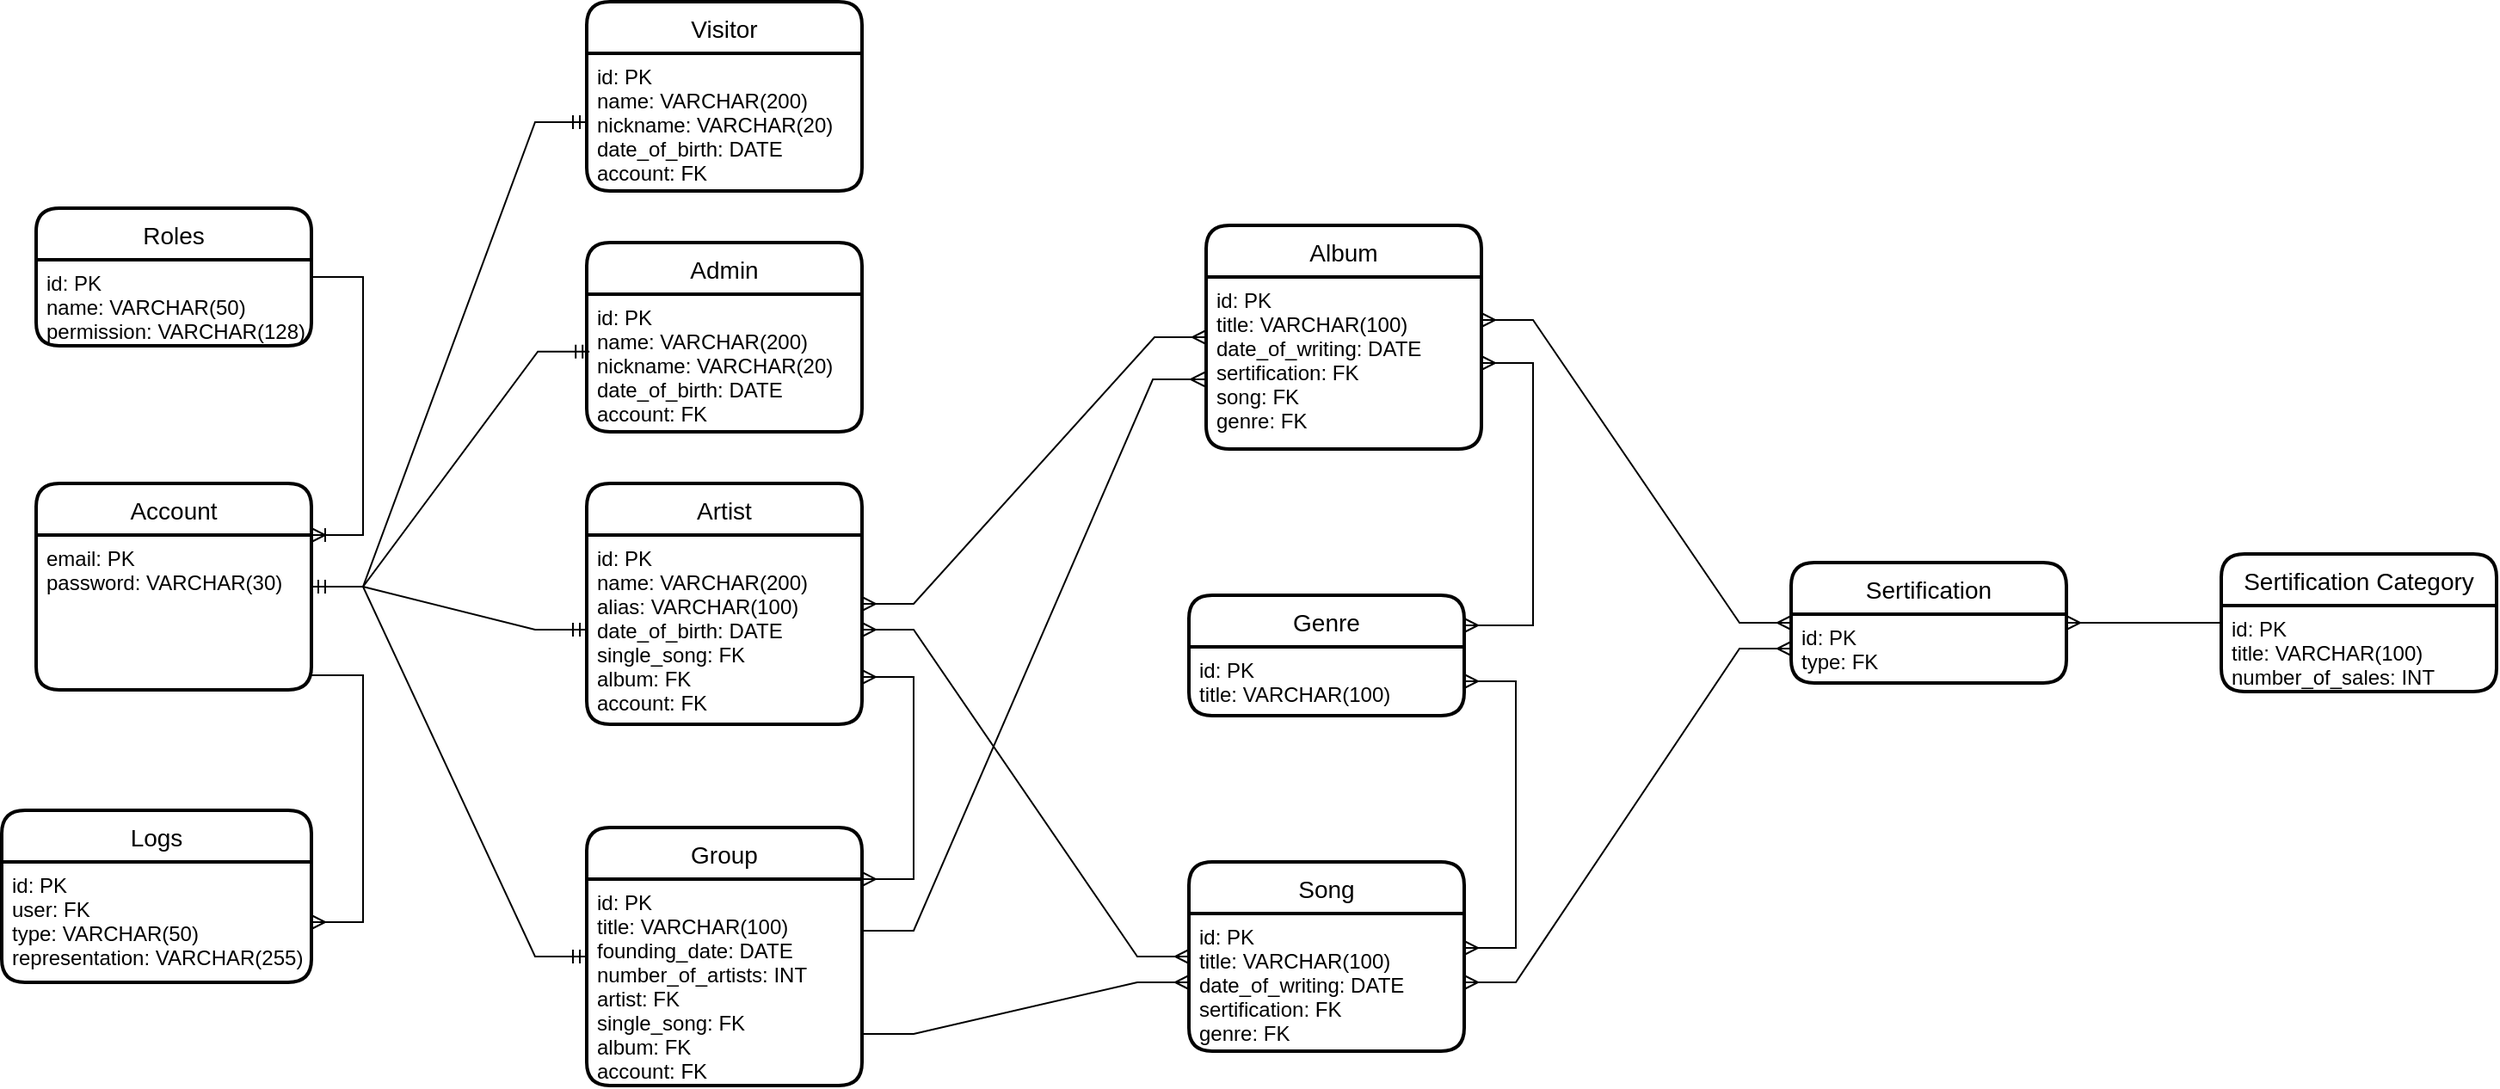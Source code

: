 <mxfile version="20.3.6" type="device"><diagram id="lkT-jLkn8iS852XHOxWu" name="Page-1"><mxGraphModel dx="1038" dy="521" grid="1" gridSize="10" guides="1" tooltips="1" connect="1" arrows="1" fold="1" page="1" pageScale="1" pageWidth="827" pageHeight="1169" math="0" shadow="0"><root><mxCell id="0"/><mxCell id="1" parent="0"/><mxCell id="qczdQBYmFy7qyf5s0aKM-1" value="Visitor" style="swimlane;childLayout=stackLayout;horizontal=1;startSize=30;horizontalStack=0;rounded=1;fontSize=14;fontStyle=0;strokeWidth=2;resizeParent=0;resizeLast=1;shadow=0;dashed=0;align=center;" parent="1" vertex="1"><mxGeometry x="850" y="240" width="160" height="110" as="geometry"/></mxCell><mxCell id="qczdQBYmFy7qyf5s0aKM-2" value="id: PK&#10;name: VARCHAR(200)&#10;nickname: VARCHAR(20)&#10;date_of_birth: DATE&#10;account: FK" style="align=left;strokeColor=none;fillColor=none;spacingLeft=4;fontSize=12;verticalAlign=top;resizable=0;rotatable=0;part=1;" parent="qczdQBYmFy7qyf5s0aKM-1" vertex="1"><mxGeometry y="30" width="160" height="80" as="geometry"/></mxCell><mxCell id="qczdQBYmFy7qyf5s0aKM-7" value="Artist" style="swimlane;childLayout=stackLayout;horizontal=1;startSize=30;horizontalStack=0;rounded=1;fontSize=14;fontStyle=0;strokeWidth=2;resizeParent=0;resizeLast=1;shadow=0;dashed=0;align=center;" parent="1" vertex="1"><mxGeometry x="850" y="520" width="160" height="140" as="geometry"/></mxCell><mxCell id="qczdQBYmFy7qyf5s0aKM-8" value="id: PK&#10;name: VARCHAR(200)&#10;alias: VARCHAR(100)&#10;date_of_birth: DATE&#10;single_song: FK&#10;album: FK&#10;account: FK" style="align=left;strokeColor=none;fillColor=none;spacingLeft=4;fontSize=12;verticalAlign=top;resizable=0;rotatable=0;part=1;" parent="qczdQBYmFy7qyf5s0aKM-7" vertex="1"><mxGeometry y="30" width="160" height="110" as="geometry"/></mxCell><mxCell id="qczdQBYmFy7qyf5s0aKM-9" value="Group" style="swimlane;childLayout=stackLayout;horizontal=1;startSize=30;horizontalStack=0;rounded=1;fontSize=14;fontStyle=0;strokeWidth=2;resizeParent=0;resizeLast=1;shadow=0;dashed=0;align=center;" parent="1" vertex="1"><mxGeometry x="850" y="720" width="160" height="150" as="geometry"/></mxCell><mxCell id="qczdQBYmFy7qyf5s0aKM-10" value="id: PK&#10;title: VARCHAR(100)&#10;founding_date: DATE&#10;number_of_artists: INT&#10;artist: FK&#10;single_song: FK&#10;album: FK&#10;account: FK&#10;" style="align=left;strokeColor=none;fillColor=none;spacingLeft=4;fontSize=12;verticalAlign=top;resizable=0;rotatable=0;part=1;" parent="qczdQBYmFy7qyf5s0aKM-9" vertex="1"><mxGeometry y="30" width="160" height="120" as="geometry"/></mxCell><mxCell id="qczdQBYmFy7qyf5s0aKM-11" value="Admin" style="swimlane;childLayout=stackLayout;horizontal=1;startSize=30;horizontalStack=0;rounded=1;fontSize=14;fontStyle=0;strokeWidth=2;resizeParent=0;resizeLast=1;shadow=0;dashed=0;align=center;" parent="1" vertex="1"><mxGeometry x="850" y="380" width="160" height="110" as="geometry"/></mxCell><mxCell id="qczdQBYmFy7qyf5s0aKM-12" value="id: PK&#10;name: VARCHAR(200)&#10;nickname: VARCHAR(20)&#10;date_of_birth: DATE&#10;account: FK&#10;" style="align=left;strokeColor=none;fillColor=none;spacingLeft=4;fontSize=12;verticalAlign=top;resizable=0;rotatable=0;part=1;" parent="qczdQBYmFy7qyf5s0aKM-11" vertex="1"><mxGeometry y="30" width="160" height="80" as="geometry"/></mxCell><mxCell id="qczdQBYmFy7qyf5s0aKM-13" value="Album" style="swimlane;childLayout=stackLayout;horizontal=1;startSize=30;horizontalStack=0;rounded=1;fontSize=14;fontStyle=0;strokeWidth=2;resizeParent=0;resizeLast=1;shadow=0;dashed=0;align=center;" parent="1" vertex="1"><mxGeometry x="1210" y="370" width="160" height="130" as="geometry"/></mxCell><mxCell id="qczdQBYmFy7qyf5s0aKM-14" value="id: PK&#10;title: VARCHAR(100)&#10;date_of_writing: DATE&#10;sertification: FK&#10;song: FK&#10;genre: FK" style="align=left;strokeColor=none;fillColor=none;spacingLeft=4;fontSize=12;verticalAlign=top;resizable=0;rotatable=0;part=1;" parent="qczdQBYmFy7qyf5s0aKM-13" vertex="1"><mxGeometry y="30" width="160" height="100" as="geometry"/></mxCell><mxCell id="qczdQBYmFy7qyf5s0aKM-16" value="Song" style="swimlane;childLayout=stackLayout;horizontal=1;startSize=30;horizontalStack=0;rounded=1;fontSize=14;fontStyle=0;strokeWidth=2;resizeParent=0;resizeLast=1;shadow=0;dashed=0;align=center;" parent="1" vertex="1"><mxGeometry x="1200" y="740" width="160" height="110" as="geometry"/></mxCell><mxCell id="qczdQBYmFy7qyf5s0aKM-17" value="id: PK&#10;title: VARCHAR(100)&#10;date_of_writing: DATE&#10;sertification: FK&#10;genre: FK" style="align=left;strokeColor=none;fillColor=none;spacingLeft=4;fontSize=12;verticalAlign=top;resizable=0;rotatable=0;part=1;" parent="qczdQBYmFy7qyf5s0aKM-16" vertex="1"><mxGeometry y="30" width="160" height="80" as="geometry"/></mxCell><mxCell id="qczdQBYmFy7qyf5s0aKM-18" value="Genre" style="swimlane;childLayout=stackLayout;horizontal=1;startSize=30;horizontalStack=0;rounded=1;fontSize=14;fontStyle=0;strokeWidth=2;resizeParent=0;resizeLast=1;shadow=0;dashed=0;align=center;" parent="1" vertex="1"><mxGeometry x="1200" y="585" width="160" height="70" as="geometry"/></mxCell><mxCell id="qczdQBYmFy7qyf5s0aKM-19" value="id: PK&#10;title: VARCHAR(100)" style="align=left;strokeColor=none;fillColor=none;spacingLeft=4;fontSize=12;verticalAlign=top;resizable=0;rotatable=0;part=1;" parent="qczdQBYmFy7qyf5s0aKM-18" vertex="1"><mxGeometry y="30" width="160" height="40" as="geometry"/></mxCell><mxCell id="qczdQBYmFy7qyf5s0aKM-20" value="Sertification" style="swimlane;childLayout=stackLayout;horizontal=1;startSize=30;horizontalStack=0;rounded=1;fontSize=14;fontStyle=0;strokeWidth=2;resizeParent=0;resizeLast=1;shadow=0;dashed=0;align=center;" parent="1" vertex="1"><mxGeometry x="1550" y="566" width="160" height="70" as="geometry"/></mxCell><mxCell id="qczdQBYmFy7qyf5s0aKM-21" value="id: PK&#10;type: FK" style="align=left;strokeColor=none;fillColor=none;spacingLeft=4;fontSize=12;verticalAlign=top;resizable=0;rotatable=0;part=1;" parent="qczdQBYmFy7qyf5s0aKM-20" vertex="1"><mxGeometry y="30" width="160" height="40" as="geometry"/></mxCell><mxCell id="qczdQBYmFy7qyf5s0aKM-22" value="Sertification Category" style="swimlane;childLayout=stackLayout;horizontal=1;startSize=30;horizontalStack=0;rounded=1;fontSize=14;fontStyle=0;strokeWidth=2;resizeParent=0;resizeLast=1;shadow=0;dashed=0;align=center;" parent="1" vertex="1"><mxGeometry x="1800" y="561" width="160" height="80" as="geometry"/></mxCell><mxCell id="qczdQBYmFy7qyf5s0aKM-23" value="id: PK&#10;title: VARCHAR(100)&#10;number_of_sales: INT" style="align=left;strokeColor=none;fillColor=none;spacingLeft=4;fontSize=12;verticalAlign=top;resizable=0;rotatable=0;part=1;" parent="qczdQBYmFy7qyf5s0aKM-22" vertex="1"><mxGeometry y="30" width="160" height="50" as="geometry"/></mxCell><mxCell id="qczdQBYmFy7qyf5s0aKM-24" value="Roles" style="swimlane;childLayout=stackLayout;horizontal=1;startSize=30;horizontalStack=0;rounded=1;fontSize=14;fontStyle=0;strokeWidth=2;resizeParent=0;resizeLast=1;shadow=0;dashed=0;align=center;" parent="1" vertex="1"><mxGeometry x="530" y="360" width="160" height="80" as="geometry"/></mxCell><mxCell id="qczdQBYmFy7qyf5s0aKM-25" value="id: PK&#10;name: VARCHAR(50)&#10;permission: VARCHAR(128)&#10;" style="align=left;strokeColor=none;fillColor=none;spacingLeft=4;fontSize=12;verticalAlign=top;resizable=0;rotatable=0;part=1;" parent="qczdQBYmFy7qyf5s0aKM-24" vertex="1"><mxGeometry y="30" width="160" height="50" as="geometry"/></mxCell><mxCell id="qczdQBYmFy7qyf5s0aKM-26" value="Logs" style="swimlane;childLayout=stackLayout;horizontal=1;startSize=30;horizontalStack=0;rounded=1;fontSize=14;fontStyle=0;strokeWidth=2;resizeParent=0;resizeLast=1;shadow=0;dashed=0;align=center;" parent="1" vertex="1"><mxGeometry x="510" y="710" width="180" height="100" as="geometry"/></mxCell><mxCell id="qczdQBYmFy7qyf5s0aKM-27" value="id: PK&#10;user: FK&#10;type: VARCHAR(50)&#10;representation: VARCHAR(255)" style="align=left;strokeColor=none;fillColor=none;spacingLeft=4;fontSize=12;verticalAlign=top;resizable=0;rotatable=0;part=1;" parent="qczdQBYmFy7qyf5s0aKM-26" vertex="1"><mxGeometry y="30" width="180" height="70" as="geometry"/></mxCell><mxCell id="qczdQBYmFy7qyf5s0aKM-31" value="" style="edgeStyle=entityRelationEdgeStyle;fontSize=12;html=1;endArrow=ERmany;startArrow=ERmany;rounded=0;" parent="1" source="qczdQBYmFy7qyf5s0aKM-7" target="qczdQBYmFy7qyf5s0aKM-13" edge="1"><mxGeometry width="100" height="100" relative="1" as="geometry"><mxPoint x="1100" y="610" as="sourcePoint"/><mxPoint x="1190" y="510" as="targetPoint"/></mxGeometry></mxCell><mxCell id="qczdQBYmFy7qyf5s0aKM-34" value="" style="edgeStyle=entityRelationEdgeStyle;fontSize=12;html=1;endArrow=ERmany;startArrow=ERmany;rounded=0;exitX=1;exitY=0.5;exitDx=0;exitDy=0;" parent="1" source="qczdQBYmFy7qyf5s0aKM-8" target="qczdQBYmFy7qyf5s0aKM-16" edge="1"><mxGeometry width="100" height="100" relative="1" as="geometry"><mxPoint x="1040" y="840" as="sourcePoint"/><mxPoint x="1140" y="740" as="targetPoint"/></mxGeometry></mxCell><mxCell id="qczdQBYmFy7qyf5s0aKM-35" value="" style="edgeStyle=entityRelationEdgeStyle;fontSize=12;html=1;endArrow=ERmany;startArrow=ERmany;rounded=0;exitX=1;exitY=0.25;exitDx=0;exitDy=0;" parent="1" source="qczdQBYmFy7qyf5s0aKM-14" target="qczdQBYmFy7qyf5s0aKM-20" edge="1"><mxGeometry width="100" height="100" relative="1" as="geometry"><mxPoint x="1360" y="470" as="sourcePoint"/><mxPoint x="1520" y="590" as="targetPoint"/></mxGeometry></mxCell><mxCell id="qczdQBYmFy7qyf5s0aKM-36" value="" style="edgeStyle=entityRelationEdgeStyle;fontSize=12;html=1;endArrow=ERmany;startArrow=ERmany;rounded=0;entryX=0;entryY=0.5;entryDx=0;entryDy=0;exitX=1;exitY=0.5;exitDx=0;exitDy=0;" parent="1" source="qczdQBYmFy7qyf5s0aKM-17" target="qczdQBYmFy7qyf5s0aKM-21" edge="1"><mxGeometry width="100" height="100" relative="1" as="geometry"><mxPoint x="1420" y="730" as="sourcePoint"/><mxPoint x="1520" y="630" as="targetPoint"/></mxGeometry></mxCell><mxCell id="qczdQBYmFy7qyf5s0aKM-45" value="" style="edgeStyle=entityRelationEdgeStyle;fontSize=12;html=1;endArrow=ERmany;startArrow=ERmany;rounded=0;exitX=1;exitY=0.25;exitDx=0;exitDy=0;" parent="1" source="qczdQBYmFy7qyf5s0aKM-18" target="qczdQBYmFy7qyf5s0aKM-14" edge="1"><mxGeometry width="100" height="100" relative="1" as="geometry"><mxPoint x="1370" y="668" as="sourcePoint"/><mxPoint x="1470" y="568" as="targetPoint"/></mxGeometry></mxCell><mxCell id="qczdQBYmFy7qyf5s0aKM-47" value="" style="edgeStyle=entityRelationEdgeStyle;fontSize=12;html=1;endArrow=ERmany;startArrow=ERmany;rounded=0;exitX=1;exitY=0.25;exitDx=0;exitDy=0;" parent="1" source="qczdQBYmFy7qyf5s0aKM-17" target="qczdQBYmFy7qyf5s0aKM-19" edge="1"><mxGeometry width="100" height="100" relative="1" as="geometry"><mxPoint x="1430" y="720" as="sourcePoint"/><mxPoint x="1530" y="620" as="targetPoint"/></mxGeometry></mxCell><mxCell id="qczdQBYmFy7qyf5s0aKM-48" value="Account" style="swimlane;childLayout=stackLayout;horizontal=1;startSize=30;horizontalStack=0;rounded=1;fontSize=14;fontStyle=0;strokeWidth=2;resizeParent=0;resizeLast=1;shadow=0;dashed=0;align=center;" parent="1" vertex="1"><mxGeometry x="530" y="520" width="160" height="120" as="geometry"/></mxCell><mxCell id="qczdQBYmFy7qyf5s0aKM-49" value="email: PK&#10;password: VARCHAR(30)" style="align=left;strokeColor=none;fillColor=none;spacingLeft=4;fontSize=12;verticalAlign=top;resizable=0;rotatable=0;part=1;" parent="qczdQBYmFy7qyf5s0aKM-48" vertex="1"><mxGeometry y="30" width="160" height="90" as="geometry"/></mxCell><mxCell id="qczdQBYmFy7qyf5s0aKM-51" value="" style="edgeStyle=entityRelationEdgeStyle;fontSize=12;html=1;endArrow=ERmandOne;startArrow=ERmandOne;rounded=0;entryX=0;entryY=0.5;entryDx=0;entryDy=0;" parent="1" source="qczdQBYmFy7qyf5s0aKM-48" target="qczdQBYmFy7qyf5s0aKM-8" edge="1"><mxGeometry width="100" height="100" relative="1" as="geometry"><mxPoint x="730" y="600" as="sourcePoint"/><mxPoint x="840" y="590" as="targetPoint"/></mxGeometry></mxCell><mxCell id="qczdQBYmFy7qyf5s0aKM-52" value="" style="edgeStyle=entityRelationEdgeStyle;fontSize=12;html=1;endArrow=ERmandOne;startArrow=ERmandOne;rounded=0;" parent="1" source="qczdQBYmFy7qyf5s0aKM-48" target="qczdQBYmFy7qyf5s0aKM-9" edge="1"><mxGeometry width="100" height="100" relative="1" as="geometry"><mxPoint x="700" y="850" as="sourcePoint"/><mxPoint x="800" y="750" as="targetPoint"/></mxGeometry></mxCell><mxCell id="qczdQBYmFy7qyf5s0aKM-53" value="" style="edgeStyle=entityRelationEdgeStyle;fontSize=12;html=1;endArrow=ERoneToMany;rounded=0;entryX=1;entryY=0;entryDx=0;entryDy=0;" parent="1" source="qczdQBYmFy7qyf5s0aKM-24" target="qczdQBYmFy7qyf5s0aKM-49" edge="1"><mxGeometry width="100" height="100" relative="1" as="geometry"><mxPoint x="770" y="410" as="sourcePoint"/><mxPoint x="870" y="310" as="targetPoint"/></mxGeometry></mxCell><mxCell id="qczdQBYmFy7qyf5s0aKM-54" value="" style="edgeStyle=entityRelationEdgeStyle;fontSize=12;html=1;endArrow=ERmany;rounded=0;exitX=1;exitY=0.906;exitDx=0;exitDy=0;exitPerimeter=0;" parent="1" source="qczdQBYmFy7qyf5s0aKM-49" target="qczdQBYmFy7qyf5s0aKM-27" edge="1"><mxGeometry width="100" height="100" relative="1" as="geometry"><mxPoint x="700" y="950" as="sourcePoint"/><mxPoint x="790" y="810" as="targetPoint"/></mxGeometry></mxCell><mxCell id="qczdQBYmFy7qyf5s0aKM-56" value="" style="edgeStyle=entityRelationEdgeStyle;fontSize=12;html=1;endArrow=ERmany;rounded=0;entryX=0;entryY=0.5;entryDx=0;entryDy=0;exitX=1;exitY=0.75;exitDx=0;exitDy=0;" parent="1" source="qczdQBYmFy7qyf5s0aKM-10" target="qczdQBYmFy7qyf5s0aKM-17" edge="1"><mxGeometry width="100" height="100" relative="1" as="geometry"><mxPoint x="1060" y="970" as="sourcePoint"/><mxPoint x="1160" y="870" as="targetPoint"/></mxGeometry></mxCell><mxCell id="qczdQBYmFy7qyf5s0aKM-57" value="" style="edgeStyle=entityRelationEdgeStyle;fontSize=12;html=1;endArrow=ERmany;rounded=0;exitX=1;exitY=0.25;exitDx=0;exitDy=0;entryX=-0.006;entryY=0.595;entryDx=0;entryDy=0;entryPerimeter=0;" parent="1" source="qczdQBYmFy7qyf5s0aKM-10" target="qczdQBYmFy7qyf5s0aKM-14" edge="1"><mxGeometry width="100" height="100" relative="1" as="geometry"><mxPoint x="1060" y="748" as="sourcePoint"/><mxPoint x="1160" y="648" as="targetPoint"/></mxGeometry></mxCell><mxCell id="qczdQBYmFy7qyf5s0aKM-58" value="" style="edgeStyle=entityRelationEdgeStyle;fontSize=12;html=1;endArrow=ERmandOne;startArrow=ERmandOne;rounded=0;" parent="1" source="qczdQBYmFy7qyf5s0aKM-48" target="qczdQBYmFy7qyf5s0aKM-2" edge="1"><mxGeometry width="100" height="100" relative="1" as="geometry"><mxPoint x="730" y="590" as="sourcePoint"/><mxPoint x="850" y="320" as="targetPoint"/></mxGeometry></mxCell><mxCell id="qczdQBYmFy7qyf5s0aKM-60" value="" style="edgeStyle=entityRelationEdgeStyle;fontSize=12;html=1;endArrow=ERmandOne;startArrow=ERmandOne;rounded=0;entryX=0.01;entryY=0.417;entryDx=0;entryDy=0;entryPerimeter=0;" parent="1" source="qczdQBYmFy7qyf5s0aKM-48" target="qczdQBYmFy7qyf5s0aKM-12" edge="1"><mxGeometry width="100" height="100" relative="1" as="geometry"><mxPoint x="780" y="570" as="sourcePoint"/><mxPoint x="880" y="470" as="targetPoint"/></mxGeometry></mxCell><mxCell id="EDDQ8oS6BvpCvNPZSj2X-1" value="" style="edgeStyle=entityRelationEdgeStyle;fontSize=12;html=1;endArrow=ERmany;startArrow=ERmany;rounded=0;exitX=1;exitY=0.75;exitDx=0;exitDy=0;entryX=1;entryY=0;entryDx=0;entryDy=0;" parent="1" source="qczdQBYmFy7qyf5s0aKM-8" target="qczdQBYmFy7qyf5s0aKM-10" edge="1"><mxGeometry width="100" height="100" relative="1" as="geometry"><mxPoint x="1010" y="700" as="sourcePoint"/><mxPoint x="1110" y="600" as="targetPoint"/></mxGeometry></mxCell><mxCell id="3vx_lIixCUp01S18Gmwk-2" value="" style="edgeStyle=entityRelationEdgeStyle;fontSize=12;html=1;endArrow=ERmany;rounded=0;" edge="1" parent="1" source="qczdQBYmFy7qyf5s0aKM-22" target="qczdQBYmFy7qyf5s0aKM-20"><mxGeometry width="100" height="100" relative="1" as="geometry"><mxPoint x="1750" y="820" as="sourcePoint"/><mxPoint x="1850" y="720" as="targetPoint"/></mxGeometry></mxCell></root></mxGraphModel></diagram></mxfile>